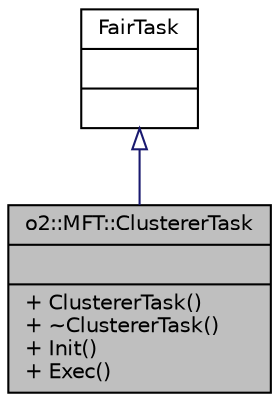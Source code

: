 digraph "o2::MFT::ClustererTask"
{
 // INTERACTIVE_SVG=YES
  bgcolor="transparent";
  edge [fontname="Helvetica",fontsize="10",labelfontname="Helvetica",labelfontsize="10"];
  node [fontname="Helvetica",fontsize="10",shape=record];
  Node1 [label="{o2::MFT::ClustererTask\n||+ ClustererTask()\l+ ~ClustererTask()\l+ Init()\l+ Exec()\l}",height=0.2,width=0.4,color="black", fillcolor="grey75", style="filled" fontcolor="black"];
  Node2 -> Node1 [dir="back",color="midnightblue",fontsize="10",style="solid",arrowtail="onormal",fontname="Helvetica"];
  Node2 [label="{FairTask\n||}",height=0.2,width=0.4,color="black",URL="$d2/d9e/classFairTask.html"];
}
